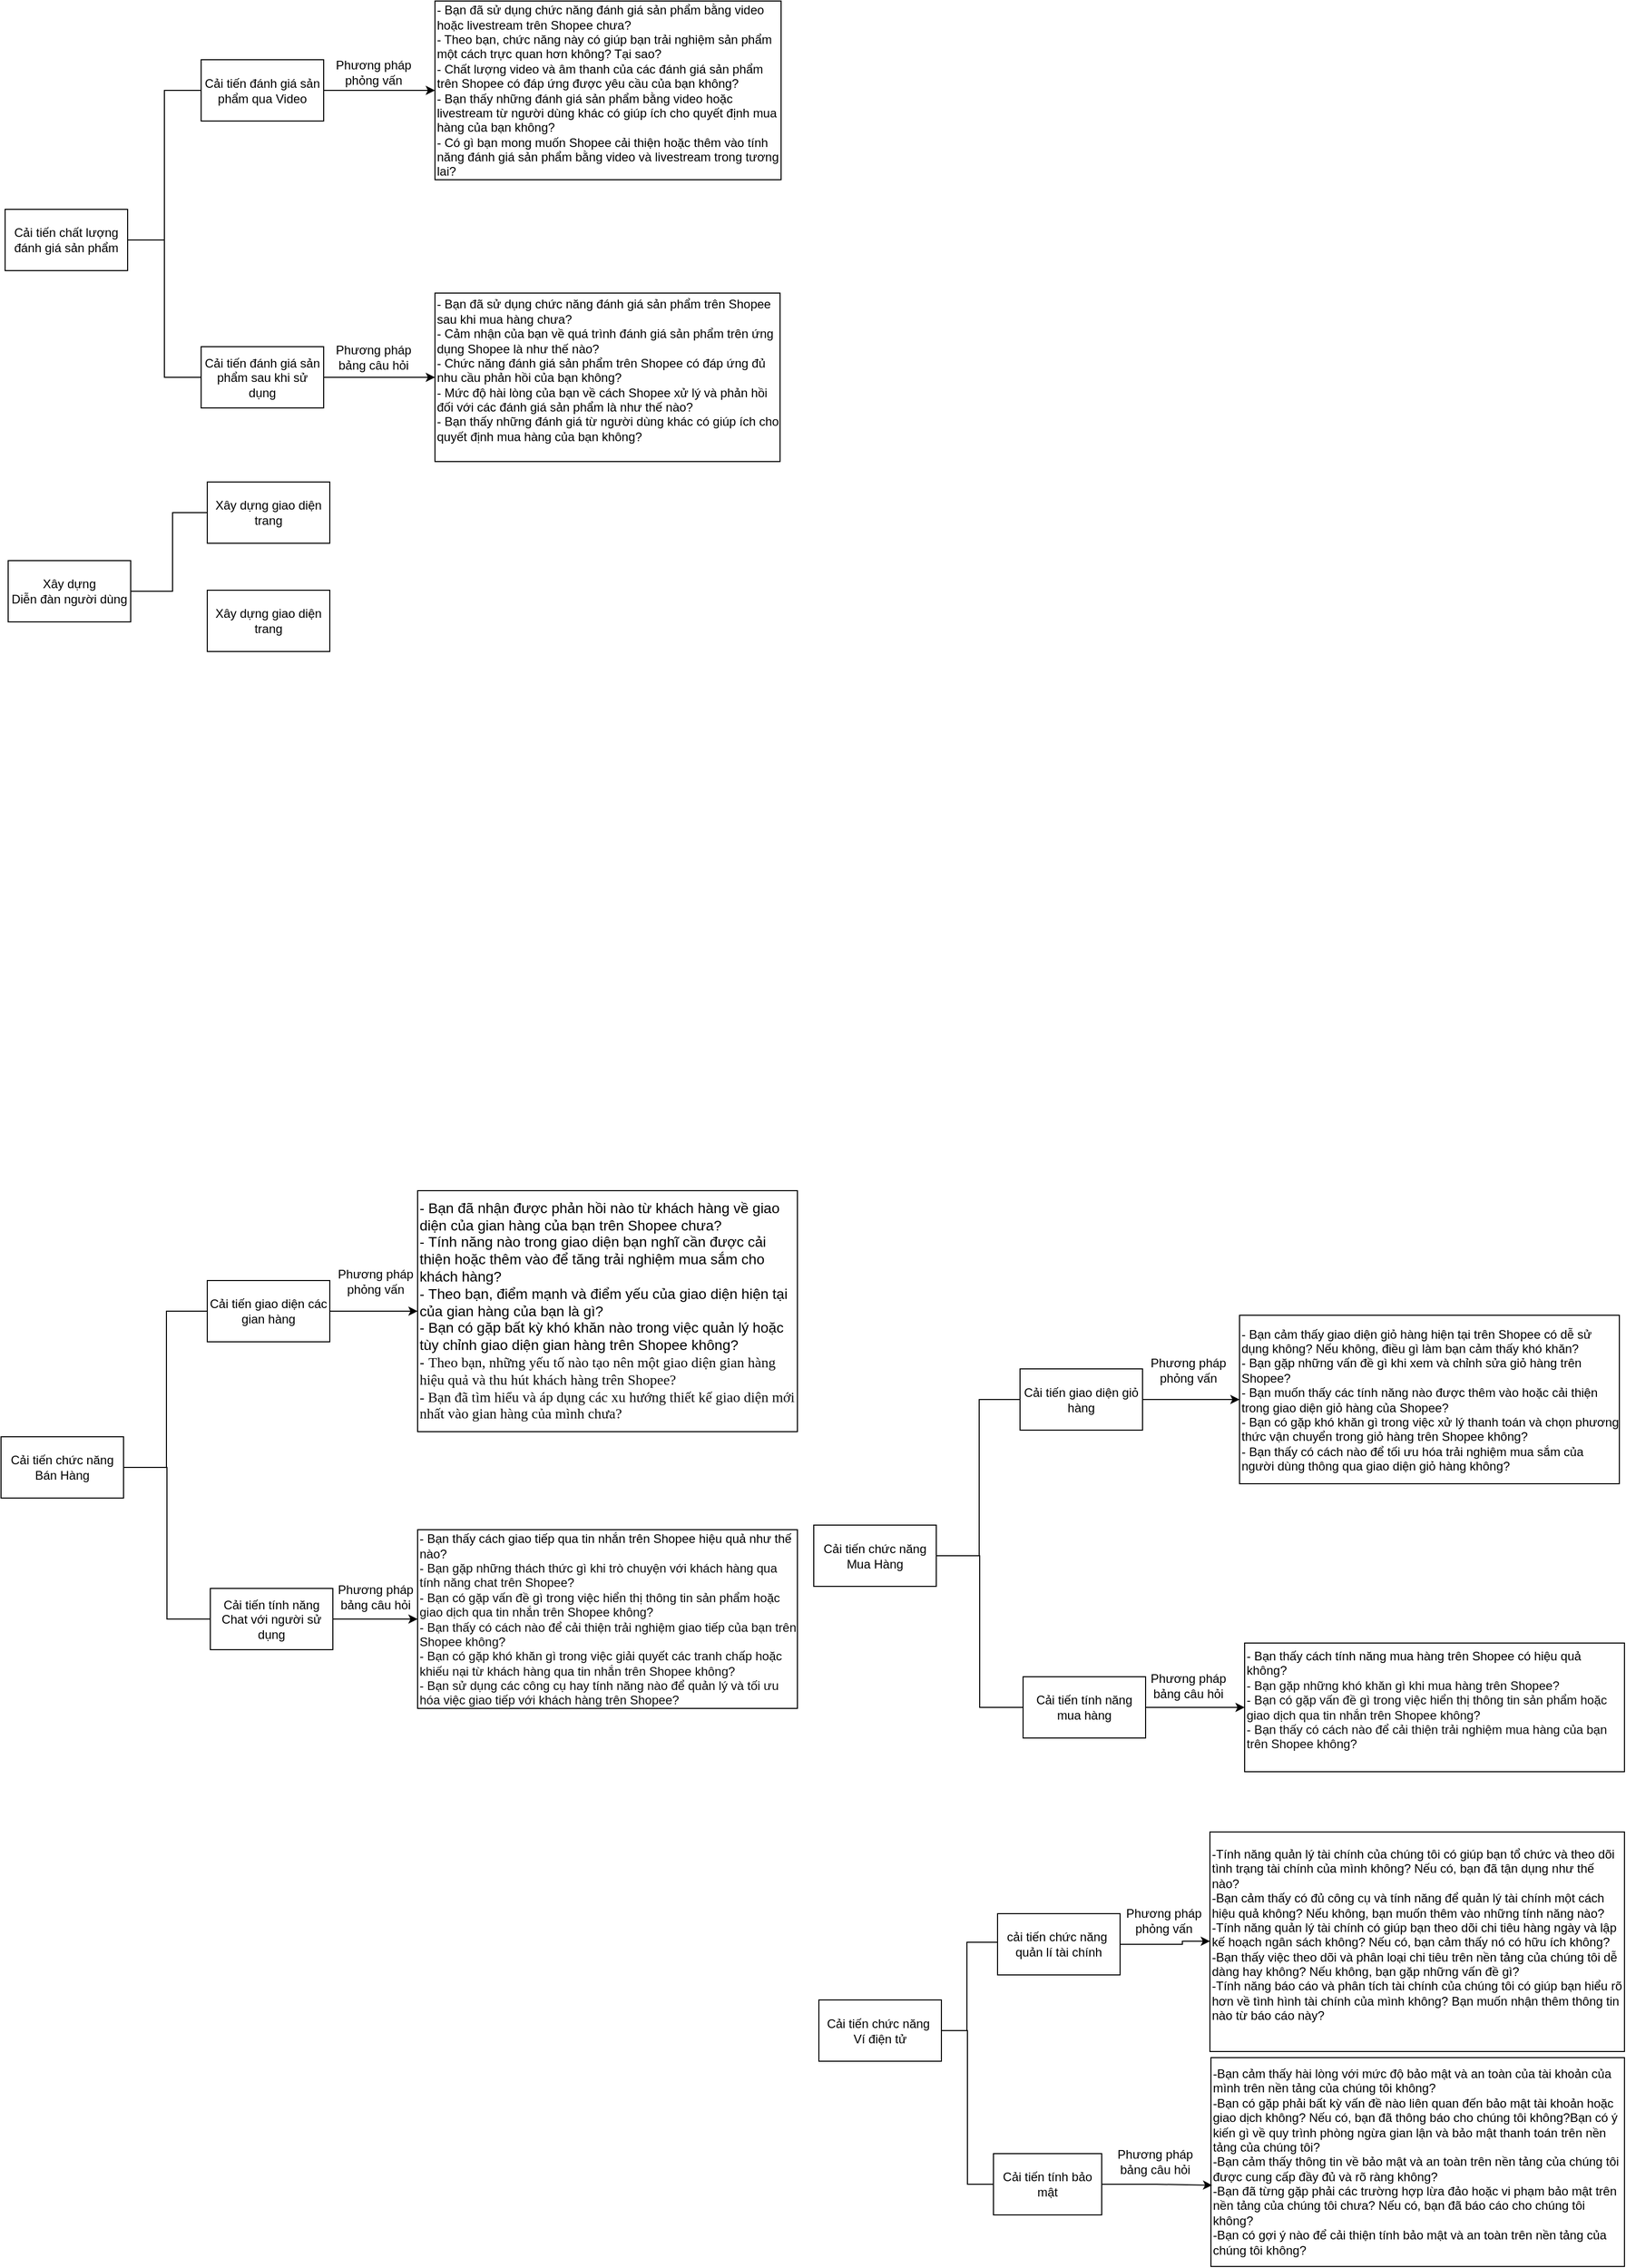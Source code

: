 <mxfile version="22.1.16" type="device">
  <diagram name="Trang-1" id="vEqfixNH55xieeFZCQpO">
    <mxGraphModel dx="636" dy="321" grid="0" gridSize="10" guides="1" tooltips="1" connect="1" arrows="1" fold="1" page="1" pageScale="1" pageWidth="827" pageHeight="1169" math="0" shadow="0">
      <root>
        <mxCell id="0" />
        <mxCell id="1" parent="0" />
        <mxCell id="2SGuvcq9iKbvQjn8U9QS-12" style="edgeStyle=orthogonalEdgeStyle;rounded=0;orthogonalLoop=1;jettySize=auto;html=1;exitX=1;exitY=0.5;exitDx=0;exitDy=0;entryX=0;entryY=0.5;entryDx=0;entryDy=0;endArrow=none;endFill=0;" edge="1" parent="1" source="2SGuvcq9iKbvQjn8U9QS-1" target="2SGuvcq9iKbvQjn8U9QS-10">
          <mxGeometry relative="1" as="geometry" />
        </mxCell>
        <mxCell id="2SGuvcq9iKbvQjn8U9QS-13" style="edgeStyle=orthogonalEdgeStyle;rounded=0;orthogonalLoop=1;jettySize=auto;html=1;exitX=1;exitY=0.5;exitDx=0;exitDy=0;entryX=0;entryY=0.5;entryDx=0;entryDy=0;endArrow=none;endFill=0;" edge="1" parent="1" source="2SGuvcq9iKbvQjn8U9QS-1" target="2SGuvcq9iKbvQjn8U9QS-2">
          <mxGeometry relative="1" as="geometry" />
        </mxCell>
        <mxCell id="2SGuvcq9iKbvQjn8U9QS-1" value="Cải tiến chất lượng đánh giá sản phẩm" style="rounded=0;whiteSpace=wrap;html=1;" vertex="1" parent="1">
          <mxGeometry x="38" y="244" width="120" height="60" as="geometry" />
        </mxCell>
        <mxCell id="2SGuvcq9iKbvQjn8U9QS-20" style="edgeStyle=orthogonalEdgeStyle;rounded=0;orthogonalLoop=1;jettySize=auto;html=1;exitX=1;exitY=0.5;exitDx=0;exitDy=0;entryX=0;entryY=0.5;entryDx=0;entryDy=0;" edge="1" parent="1" source="2SGuvcq9iKbvQjn8U9QS-2" target="2SGuvcq9iKbvQjn8U9QS-19">
          <mxGeometry relative="1" as="geometry" />
        </mxCell>
        <mxCell id="2SGuvcq9iKbvQjn8U9QS-2" value="Cải tiến đánh giá sản phẩm qua Video" style="rounded=0;whiteSpace=wrap;html=1;" vertex="1" parent="1">
          <mxGeometry x="230" y="97.5" width="120" height="60" as="geometry" />
        </mxCell>
        <mxCell id="2SGuvcq9iKbvQjn8U9QS-24" style="edgeStyle=orthogonalEdgeStyle;rounded=0;orthogonalLoop=1;jettySize=auto;html=1;exitX=1;exitY=0.5;exitDx=0;exitDy=0;entryX=0;entryY=0.5;entryDx=0;entryDy=0;" edge="1" parent="1" source="2SGuvcq9iKbvQjn8U9QS-10" target="2SGuvcq9iKbvQjn8U9QS-22">
          <mxGeometry relative="1" as="geometry" />
        </mxCell>
        <mxCell id="2SGuvcq9iKbvQjn8U9QS-10" value="Cải tiến đánh giá sản phẩm sau khi sử dụng" style="rounded=0;whiteSpace=wrap;html=1;" vertex="1" parent="1">
          <mxGeometry x="230" y="378.5" width="120" height="60" as="geometry" />
        </mxCell>
        <mxCell id="2SGuvcq9iKbvQjn8U9QS-19" value="&lt;div&gt;- Bạn đã sử dụng chức năng đánh giá sản phẩm bằng video hoặc livestream trên Shopee chưa?&lt;/div&gt;&lt;div&gt;- Theo bạn, chức năng này có giúp bạn trải nghiệm sản phẩm một cách trực quan hơn không? Tại sao?&lt;/div&gt;&lt;div&gt;- Chất lượng video và âm thanh của các đánh giá sản phẩm trên Shopee có đáp ứng được yêu cầu của bạn không?&lt;/div&gt;&lt;div&gt;- Bạn thấy những đánh giá sản phẩm bằng video hoặc livestream từ người dùng khác có giúp ích cho quyết định mua hàng của bạn không?&lt;/div&gt;&lt;div&gt;- Có gì bạn mong muốn Shopee cải thiện hoặc thêm vào tính năng đánh giá sản phẩm bằng video và livestream trong tương lai?&lt;/div&gt;" style="rounded=0;whiteSpace=wrap;html=1;align=left;" vertex="1" parent="1">
          <mxGeometry x="459" y="40" width="339" height="175" as="geometry" />
        </mxCell>
        <mxCell id="2SGuvcq9iKbvQjn8U9QS-21" value="Phương pháp &lt;br&gt;phỏng vấn" style="text;html=1;strokeColor=none;fillColor=none;align=center;verticalAlign=middle;whiteSpace=wrap;rounded=0;" vertex="1" parent="1">
          <mxGeometry x="356" y="95" width="86" height="30" as="geometry" />
        </mxCell>
        <mxCell id="2SGuvcq9iKbvQjn8U9QS-22" value="&lt;div&gt;- Bạn đã sử dụng chức năng đánh giá sản phẩm trên Shopee sau khi mua hàng chưa?&lt;/div&gt;&lt;div&gt;- Cảm nhận của bạn về quá trình đánh giá sản phẩm trên ứng dụng Shopee là như thế nào?&lt;/div&gt;&lt;div&gt;- Chức năng đánh giá sản phẩm trên Shopee có đáp ứng đủ nhu cầu phản hồi của bạn không?&lt;/div&gt;&lt;div&gt;- Mức độ hài lòng của bạn về cách Shopee xử lý và phản hồi đối với các đánh giá sản phẩm là như thế nào?&lt;/div&gt;&lt;div&gt;- Bạn thấy những đánh giá từ người dùng khác có giúp ích cho quyết định mua hàng của bạn không?&lt;/div&gt;&lt;div&gt;&lt;br&gt;&lt;/div&gt;" style="rounded=0;whiteSpace=wrap;html=1;align=left;" vertex="1" parent="1">
          <mxGeometry x="459" y="326" width="338" height="165" as="geometry" />
        </mxCell>
        <mxCell id="2SGuvcq9iKbvQjn8U9QS-23" value="Phương pháp bảng câu hỏi" style="text;html=1;strokeColor=none;fillColor=none;align=center;verticalAlign=middle;whiteSpace=wrap;rounded=0;" vertex="1" parent="1">
          <mxGeometry x="356" y="374" width="86" height="30" as="geometry" />
        </mxCell>
        <mxCell id="2SGuvcq9iKbvQjn8U9QS-43" style="edgeStyle=orthogonalEdgeStyle;rounded=0;orthogonalLoop=1;jettySize=auto;html=1;exitX=1;exitY=0.5;exitDx=0;exitDy=0;endArrow=none;endFill=0;" edge="1" parent="1" source="2SGuvcq9iKbvQjn8U9QS-42" target="2SGuvcq9iKbvQjn8U9QS-44">
          <mxGeometry relative="1" as="geometry">
            <mxPoint x="207.429" y="543.571" as="targetPoint" />
            <Array as="points">
              <mxPoint x="202" y="618" />
              <mxPoint x="202" y="541" />
            </Array>
          </mxGeometry>
        </mxCell>
        <mxCell id="2SGuvcq9iKbvQjn8U9QS-42" value="Xây dựng &lt;br&gt;Diễn đàn người dùng" style="rounded=0;whiteSpace=wrap;html=1;" vertex="1" parent="1">
          <mxGeometry x="41" y="588" width="120" height="60" as="geometry" />
        </mxCell>
        <mxCell id="2SGuvcq9iKbvQjn8U9QS-44" value="Xây dựng giao diện trang" style="rounded=0;whiteSpace=wrap;html=1;" vertex="1" parent="1">
          <mxGeometry x="235.999" y="511.001" width="120" height="60" as="geometry" />
        </mxCell>
        <mxCell id="2SGuvcq9iKbvQjn8U9QS-45" value="Xây dựng giao diện trang" style="rounded=0;whiteSpace=wrap;html=1;" vertex="1" parent="1">
          <mxGeometry x="235.999" y="617.001" width="120" height="60" as="geometry" />
        </mxCell>
        <mxCell id="2SGuvcq9iKbvQjn8U9QS-46" style="edgeStyle=orthogonalEdgeStyle;rounded=0;orthogonalLoop=1;jettySize=auto;html=1;exitX=1;exitY=0.5;exitDx=0;exitDy=0;endArrow=none;endFill=0;entryX=0;entryY=0.5;entryDx=0;entryDy=0;" edge="1" parent="1" source="2SGuvcq9iKbvQjn8U9QS-47" target="2SGuvcq9iKbvQjn8U9QS-48">
          <mxGeometry relative="1" as="geometry">
            <mxPoint x="201.429" y="1282.571" as="targetPoint" />
            <Array as="points">
              <mxPoint x="196" y="1476" />
              <mxPoint x="196" y="1323" />
            </Array>
          </mxGeometry>
        </mxCell>
        <mxCell id="2SGuvcq9iKbvQjn8U9QS-50" style="edgeStyle=orthogonalEdgeStyle;rounded=0;orthogonalLoop=1;jettySize=auto;html=1;exitX=1;exitY=0.5;exitDx=0;exitDy=0;entryX=0;entryY=0.5;entryDx=0;entryDy=0;endArrow=none;endFill=0;" edge="1" parent="1" source="2SGuvcq9iKbvQjn8U9QS-47" target="2SGuvcq9iKbvQjn8U9QS-49">
          <mxGeometry relative="1" as="geometry" />
        </mxCell>
        <mxCell id="2SGuvcq9iKbvQjn8U9QS-47" value="Cải tiến chức năng Bán Hàng" style="rounded=0;whiteSpace=wrap;html=1;" vertex="1" parent="1">
          <mxGeometry x="34" y="1446" width="120" height="60" as="geometry" />
        </mxCell>
        <mxCell id="2SGuvcq9iKbvQjn8U9QS-52" value="" style="edgeStyle=orthogonalEdgeStyle;rounded=0;orthogonalLoop=1;jettySize=auto;html=1;" edge="1" parent="1" source="2SGuvcq9iKbvQjn8U9QS-48" target="2SGuvcq9iKbvQjn8U9QS-51">
          <mxGeometry relative="1" as="geometry" />
        </mxCell>
        <mxCell id="2SGuvcq9iKbvQjn8U9QS-48" value="Cải tiến giao diện các gian hàng" style="rounded=0;whiteSpace=wrap;html=1;" vertex="1" parent="1">
          <mxGeometry x="235.999" y="1293.001" width="120" height="60" as="geometry" />
        </mxCell>
        <mxCell id="2SGuvcq9iKbvQjn8U9QS-54" style="edgeStyle=orthogonalEdgeStyle;rounded=0;orthogonalLoop=1;jettySize=auto;html=1;exitX=1;exitY=0.5;exitDx=0;exitDy=0;entryX=0;entryY=0.5;entryDx=0;entryDy=0;" edge="1" parent="1" source="2SGuvcq9iKbvQjn8U9QS-49" target="2SGuvcq9iKbvQjn8U9QS-53">
          <mxGeometry relative="1" as="geometry" />
        </mxCell>
        <mxCell id="2SGuvcq9iKbvQjn8U9QS-49" value="Cải tiến tính năng Chat với người sử dụng" style="rounded=0;whiteSpace=wrap;html=1;" vertex="1" parent="1">
          <mxGeometry x="238.999" y="1594.501" width="120" height="60" as="geometry" />
        </mxCell>
        <mxCell id="2SGuvcq9iKbvQjn8U9QS-51" value="&lt;font style=&quot;font-size: 14px;&quot; face=&quot;Helvetica&quot;&gt;-&amp;nbsp;Bạn đã nhận được phản hồi nào từ khách hàng về giao diện của gian hàng của bạn trên Shopee chưa?&lt;br&gt;-&amp;nbsp;Tính năng nào trong giao diện bạn nghĩ cần được cải thiện hoặc thêm vào để tăng trải nghiệm mua sắm cho khách hàng?&lt;br&gt;-&amp;nbsp;Theo bạn, điểm mạnh và điểm yếu của giao diện hiện tại của gian hàng của bạn là gì?&lt;br&gt;-&amp;nbsp;Bạn có gặp bất kỳ khó khăn nào trong việc quản lý hoặc tùy chỉnh giao diện gian hàng trên Shopee không?&lt;br&gt;-&amp;nbsp;&lt;/font&gt;&lt;span style=&quot;font-size: 14px; font-family: ahrWXn85Rlz0F-WvfhpV; background-color: rgb(255, 255, 255); color: rgb(13, 13, 13);&quot;&gt;Theo bạn, những yếu tố nào tạo nên một giao diện gian hàng hiệu quả và thu hút khách hàng trên Shopee?&lt;br&gt;&lt;/span&gt;&lt;span style=&quot;font-size: 14px; font-family: ahrWXn85Rlz0F-WvfhpV; background-color: rgb(255, 255, 255); color: rgb(13, 13, 13);&quot;&gt;- Bạn đã tìm hiểu và áp dụng các xu hướng thiết kế giao diện mới nhất vào gian hàng của mình chưa?&lt;/span&gt;&lt;span style=&quot;font-size: 14px; font-family: ahrWXn85Rlz0F-WvfhpV; background-color: rgb(255, 255, 255); color: rgb(13, 13, 13);&quot;&gt;&lt;br&gt;&lt;/span&gt;" style="rounded=0;whiteSpace=wrap;html=1;align=left;" vertex="1" parent="1">
          <mxGeometry x="442" y="1205" width="372" height="236" as="geometry" />
        </mxCell>
        <mxCell id="2SGuvcq9iKbvQjn8U9QS-53" value="&lt;font style=&quot;font-size: 12px;&quot;&gt;-&amp;nbsp;&lt;/font&gt;Bạn thấy cách giao tiếp qua tin nhắn trên Shopee hiệu quả như thế nào?&lt;br&gt;&lt;span style=&quot;background-color: rgb(255, 255, 255); color: rgb(13, 13, 13);&quot;&gt;- Bạn gặp những thách thức gì khi trò chuyện với khách hàng qua tính năng chat trên Shopee?&lt;br&gt;&lt;/span&gt;&lt;span style=&quot;background-color: rgb(255, 255, 255); color: rgb(13, 13, 13);&quot;&gt;- Bạn có gặp vấn đề gì trong việc hiển thị thông tin sản phẩm hoặc giao dịch qua tin nhắn trên Shopee không?&lt;br&gt;&lt;/span&gt;&lt;span style=&quot;background-color: rgb(255, 255, 255); color: rgb(13, 13, 13);&quot;&gt;- Bạn thấy có cách nào để cải thiện trải nghiệm giao tiếp của bạn trên Shopee không?&lt;br&gt;&lt;/span&gt;&lt;span style=&quot;background-color: rgb(255, 255, 255); color: rgb(13, 13, 13);&quot;&gt;- Bạn có gặp khó khăn gì trong việc giải quyết các tranh chấp hoặc khiếu nại từ khách hàng qua tin nhắn trên Shopee không?&lt;br&gt;&lt;/span&gt;&lt;span style=&quot;background-color: rgb(255, 255, 255); color: rgb(13, 13, 13);&quot;&gt;- Bạn sử dụng các công cụ hay tính năng nào để quản lý và tối ưu hóa việc giao tiếp với khách hàng trên Shopee?&lt;/span&gt;&lt;span style=&quot;background-color: rgb(255, 255, 255); color: rgb(13, 13, 13);&quot;&gt;&lt;br&gt;&lt;/span&gt;" style="rounded=0;whiteSpace=wrap;html=1;align=left;fontFamily=Helvetica;fontSize=12;" vertex="1" parent="1">
          <mxGeometry x="442" y="1537" width="372" height="175" as="geometry" />
        </mxCell>
        <mxCell id="2SGuvcq9iKbvQjn8U9QS-55" value="Phương pháp&lt;br&gt;phỏng vấn" style="text;html=1;strokeColor=none;fillColor=none;align=center;verticalAlign=middle;whiteSpace=wrap;rounded=0;" vertex="1" parent="1">
          <mxGeometry x="363" y="1279" width="76" height="30" as="geometry" />
        </mxCell>
        <mxCell id="2SGuvcq9iKbvQjn8U9QS-56" value="Phương pháp&lt;br&gt;bảng câu hỏi" style="text;html=1;strokeColor=none;fillColor=none;align=center;verticalAlign=middle;whiteSpace=wrap;rounded=0;" vertex="1" parent="1">
          <mxGeometry x="363" y="1588" width="76" height="30" as="geometry" />
        </mxCell>
        <mxCell id="2SGuvcq9iKbvQjn8U9QS-57" style="edgeStyle=orthogonalEdgeStyle;rounded=0;orthogonalLoop=1;jettySize=auto;html=1;exitX=1;exitY=0.5;exitDx=0;exitDy=0;endArrow=none;endFill=0;entryX=0;entryY=0.5;entryDx=0;entryDy=0;" edge="1" parent="1" source="2SGuvcq9iKbvQjn8U9QS-59" target="2SGuvcq9iKbvQjn8U9QS-61">
          <mxGeometry relative="1" as="geometry">
            <mxPoint x="997.429" y="1369.071" as="targetPoint" />
            <Array as="points">
              <mxPoint x="992" y="1562.5" />
              <mxPoint x="992" y="1409.5" />
            </Array>
          </mxGeometry>
        </mxCell>
        <mxCell id="2SGuvcq9iKbvQjn8U9QS-58" style="edgeStyle=orthogonalEdgeStyle;rounded=0;orthogonalLoop=1;jettySize=auto;html=1;exitX=1;exitY=0.5;exitDx=0;exitDy=0;entryX=0;entryY=0.5;entryDx=0;entryDy=0;endArrow=none;endFill=0;" edge="1" parent="1" source="2SGuvcq9iKbvQjn8U9QS-59" target="2SGuvcq9iKbvQjn8U9QS-63">
          <mxGeometry relative="1" as="geometry" />
        </mxCell>
        <mxCell id="2SGuvcq9iKbvQjn8U9QS-59" value="Cải tiến chức năng Mua Hàng" style="rounded=0;whiteSpace=wrap;html=1;" vertex="1" parent="1">
          <mxGeometry x="830" y="1532.5" width="120" height="60" as="geometry" />
        </mxCell>
        <mxCell id="2SGuvcq9iKbvQjn8U9QS-60" value="" style="edgeStyle=orthogonalEdgeStyle;rounded=0;orthogonalLoop=1;jettySize=auto;html=1;" edge="1" parent="1" source="2SGuvcq9iKbvQjn8U9QS-61" target="2SGuvcq9iKbvQjn8U9QS-64">
          <mxGeometry relative="1" as="geometry" />
        </mxCell>
        <mxCell id="2SGuvcq9iKbvQjn8U9QS-61" value="Cải tiến giao diện giỏ hàng" style="rounded=0;whiteSpace=wrap;html=1;" vertex="1" parent="1">
          <mxGeometry x="1031.999" y="1379.501" width="120" height="60" as="geometry" />
        </mxCell>
        <mxCell id="2SGuvcq9iKbvQjn8U9QS-62" style="edgeStyle=orthogonalEdgeStyle;rounded=0;orthogonalLoop=1;jettySize=auto;html=1;exitX=1;exitY=0.5;exitDx=0;exitDy=0;entryX=0;entryY=0.5;entryDx=0;entryDy=0;" edge="1" parent="1" source="2SGuvcq9iKbvQjn8U9QS-63" target="2SGuvcq9iKbvQjn8U9QS-65">
          <mxGeometry relative="1" as="geometry" />
        </mxCell>
        <mxCell id="2SGuvcq9iKbvQjn8U9QS-63" value="Cải tiến tính năng mua hàng" style="rounded=0;whiteSpace=wrap;html=1;" vertex="1" parent="1">
          <mxGeometry x="1034.999" y="1681.001" width="120" height="60" as="geometry" />
        </mxCell>
        <mxCell id="2SGuvcq9iKbvQjn8U9QS-64" value="- Bạn cảm thấy giao diện giỏ hàng hiện tại trên Shopee có dễ sử dụng không? Nếu không, điều gì làm bạn cảm thấy khó khăn?&lt;br&gt;- Bạn gặp những vấn đề gì khi xem và chỉnh sửa giỏ hàng trên Shopee?&lt;br&gt;- Bạn muốn thấy các tính năng nào được thêm vào hoặc cải thiện trong giao diện giỏ hàng của Shopee?&lt;br&gt;- Bạn có gặp khó khăn gì trong việc xử lý thanh toán và chọn phương thức vận chuyển trong giỏ hàng trên Shopee không?&lt;br&gt;- Bạn thấy có cách nào để tối ưu hóa trải nghiệm mua sắm của người dùng thông qua giao diện giỏ hàng không?" style="rounded=0;whiteSpace=wrap;html=1;align=left;" vertex="1" parent="1">
          <mxGeometry x="1247" y="1327" width="372" height="165" as="geometry" />
        </mxCell>
        <mxCell id="2SGuvcq9iKbvQjn8U9QS-65" value="&lt;font style=&quot;font-size: 12px;&quot;&gt;-&amp;nbsp;&lt;/font&gt;Bạn thấy cách tính năng mua hàng trên Shopee có hiệu quả không?&lt;br&gt;&lt;span style=&quot;background-color: rgb(255, 255, 255); color: rgb(13, 13, 13);&quot;&gt;- Bạn gặp những khó khăn gì khi mua hàng trên Shopee?&lt;br&gt;&lt;/span&gt;&lt;span style=&quot;background-color: rgb(255, 255, 255); color: rgb(13, 13, 13);&quot;&gt;- Bạn có gặp vấn đề gì trong việc hiển thị thông tin sản phẩm hoặc giao dịch qua tin nhắn trên Shopee không?&lt;br&gt;&lt;/span&gt;&lt;span style=&quot;background-color: rgb(255, 255, 255); color: rgb(13, 13, 13);&quot;&gt;- Bạn thấy có cách nào để cải thiện trải nghiệm mua hàng của bạn trên Shopee không?&lt;br&gt;&lt;/span&gt;&lt;span style=&quot;background-color: rgb(255, 255, 255); color: rgb(13, 13, 13);&quot;&gt;&lt;br&gt;&lt;/span&gt;" style="rounded=0;whiteSpace=wrap;html=1;align=left;fontFamily=Helvetica;fontSize=12;" vertex="1" parent="1">
          <mxGeometry x="1252" y="1648" width="372" height="126" as="geometry" />
        </mxCell>
        <mxCell id="2SGuvcq9iKbvQjn8U9QS-66" value="Phương pháp&lt;br&gt;phỏng vấn" style="text;html=1;strokeColor=none;fillColor=none;align=center;verticalAlign=middle;whiteSpace=wrap;rounded=0;" vertex="1" parent="1">
          <mxGeometry x="1159" y="1365.5" width="76" height="30" as="geometry" />
        </mxCell>
        <mxCell id="2SGuvcq9iKbvQjn8U9QS-67" value="Phương pháp&lt;br&gt;bảng câu hỏi" style="text;html=1;strokeColor=none;fillColor=none;align=center;verticalAlign=middle;whiteSpace=wrap;rounded=0;" vertex="1" parent="1">
          <mxGeometry x="1159" y="1674.5" width="76" height="30" as="geometry" />
        </mxCell>
        <mxCell id="2SGuvcq9iKbvQjn8U9QS-71" style="edgeStyle=orthogonalEdgeStyle;rounded=0;orthogonalLoop=1;jettySize=auto;html=1;exitX=1;exitY=0.5;exitDx=0;exitDy=0;endArrow=none;endFill=0;entryX=0;entryY=0.5;entryDx=0;entryDy=0;" edge="1" parent="1" source="2SGuvcq9iKbvQjn8U9QS-73" target="2SGuvcq9iKbvQjn8U9QS-75">
          <mxGeometry relative="1" as="geometry">
            <mxPoint x="1002.429" y="1834.071" as="targetPoint" />
            <Array as="points">
              <mxPoint x="980" y="2028" />
              <mxPoint x="980" y="1941" />
              <mxPoint x="1010" y="1941" />
            </Array>
          </mxGeometry>
        </mxCell>
        <mxCell id="2SGuvcq9iKbvQjn8U9QS-72" style="edgeStyle=orthogonalEdgeStyle;rounded=0;orthogonalLoop=1;jettySize=auto;html=1;exitX=1;exitY=0.5;exitDx=0;exitDy=0;entryX=0;entryY=0.5;entryDx=0;entryDy=0;endArrow=none;endFill=0;" edge="1" parent="1" source="2SGuvcq9iKbvQjn8U9QS-73" target="2SGuvcq9iKbvQjn8U9QS-77">
          <mxGeometry relative="1" as="geometry" />
        </mxCell>
        <mxCell id="2SGuvcq9iKbvQjn8U9QS-73" value="Cải tiến chức năng&amp;nbsp;&lt;br&gt;Ví điện tử" style="rounded=0;whiteSpace=wrap;html=1;" vertex="1" parent="1">
          <mxGeometry x="835" y="1997.5" width="120" height="60" as="geometry" />
        </mxCell>
        <mxCell id="2SGuvcq9iKbvQjn8U9QS-74" value="" style="edgeStyle=orthogonalEdgeStyle;rounded=0;orthogonalLoop=1;jettySize=auto;html=1;" edge="1" parent="1" source="2SGuvcq9iKbvQjn8U9QS-75" target="2SGuvcq9iKbvQjn8U9QS-78">
          <mxGeometry relative="1" as="geometry">
            <Array as="points">
              <mxPoint x="1191" y="1943" />
              <mxPoint x="1191" y="1940" />
            </Array>
          </mxGeometry>
        </mxCell>
        <mxCell id="2SGuvcq9iKbvQjn8U9QS-75" value="cải tiến chức năng&amp;nbsp;&lt;br&gt;quản lí tài chính" style="rounded=0;whiteSpace=wrap;html=1;" vertex="1" parent="1">
          <mxGeometry x="1009.999" y="1913.001" width="120" height="60" as="geometry" />
        </mxCell>
        <mxCell id="2SGuvcq9iKbvQjn8U9QS-77" value="Cải tiến tính bảo mật" style="rounded=0;whiteSpace=wrap;html=1;" vertex="1" parent="1">
          <mxGeometry x="1006" y="2148" width="106" height="60" as="geometry" />
        </mxCell>
        <mxCell id="2SGuvcq9iKbvQjn8U9QS-78" value="&lt;div&gt;-Tính năng quản lý tài chính của chúng tôi có giúp bạn tổ chức và theo dõi tình trạng tài chính của mình không? Nếu có, bạn đã tận dụng như thế nào?&lt;/div&gt;&lt;div&gt;&lt;span style=&quot;background-color: initial;&quot;&gt;-Bạn cảm thấy có đủ công cụ và tính năng để quản lý tài chính một cách hiệu quả không? Nếu không, bạn muốn thêm vào những tính năng nào?&lt;/span&gt;&lt;br&gt;&lt;/div&gt;&lt;div&gt;&lt;span style=&quot;background-color: initial;&quot;&gt;-Tính năng quản lý tài chính có giúp bạn theo dõi chi tiêu hàng ngày và lập kế hoạch ngân sách không? Nếu có, bạn cảm thấy nó có hữu ích không?&lt;/span&gt;&lt;br&gt;&lt;/div&gt;&lt;div&gt;&lt;span style=&quot;background-color: initial;&quot;&gt;-Bạn thấy việc theo dõi và phân loại chi tiêu trên nền tảng của chúng tôi dễ dàng hay không? Nếu không, bạn gặp những vấn đề gì?&lt;/span&gt;&lt;br&gt;&lt;/div&gt;&lt;div&gt;&lt;span style=&quot;background-color: initial;&quot;&gt;-Tính năng báo cáo và phân tích tài chính của chúng tôi có giúp bạn hiểu rõ hơn về tình hình tài chính của mình không? Bạn muốn nhận thêm thông tin nào từ báo cáo này?&lt;/span&gt;&lt;br&gt;&lt;/div&gt;&lt;div&gt;&lt;br&gt;&lt;/div&gt;" style="rounded=0;whiteSpace=wrap;html=1;align=left;" vertex="1" parent="1">
          <mxGeometry x="1218" y="1833" width="406" height="215" as="geometry" />
        </mxCell>
        <mxCell id="2SGuvcq9iKbvQjn8U9QS-79" value="&lt;div style=&quot;&quot;&gt;-Bạn cảm thấy hài lòng với mức độ bảo mật và an toàn của tài khoản của mình trên nền tảng của chúng tôi không?&lt;/div&gt;&lt;div style=&quot;&quot;&gt;&lt;span style=&quot;background-color: initial;&quot;&gt;-Bạn có gặp phải bất kỳ vấn đề nào liên quan đến bảo mật tài khoản hoặc giao dịch không? Nếu có, bạn đã thông báo cho chúng tôi không?Bạn có ý kiến gì về quy trình phòng ngừa gian lận và bảo mật thanh toán trên nền tảng của chúng tôi?&lt;/span&gt;&lt;br&gt;&lt;/div&gt;&lt;div style=&quot;&quot;&gt;&lt;span style=&quot;background-color: initial;&quot;&gt;-Bạn cảm thấy thông tin về bảo mật và an toàn trên nền tảng của chúng tôi được cung cấp đầy đủ và rõ ràng không?&lt;/span&gt;&lt;br&gt;&lt;/div&gt;&lt;div style=&quot;&quot;&gt;&lt;span style=&quot;background-color: initial;&quot;&gt;-Bạn đã từng gặp phải các trường hợp lừa đảo hoặc vi phạm bảo mật trên nền tảng của chúng tôi chưa? Nếu có, bạn đã báo cáo cho chúng tôi không?&lt;/span&gt;&lt;br&gt;&lt;/div&gt;&lt;div style=&quot;&quot;&gt;&lt;span style=&quot;background-color: initial;&quot;&gt;-Bạn có gợi ý nào để cải thiện tính bảo mật và an toàn trên nền tảng của chúng tôi không?&lt;/span&gt;&lt;br&gt;&lt;/div&gt;" style="rounded=0;whiteSpace=wrap;html=1;align=left;fontFamily=Helvetica;fontSize=12;" vertex="1" parent="1">
          <mxGeometry x="1219" y="2054" width="405" height="204.5" as="geometry" />
        </mxCell>
        <mxCell id="2SGuvcq9iKbvQjn8U9QS-80" value="Phương pháp&lt;br&gt;phỏng vấn" style="text;html=1;strokeColor=none;fillColor=none;align=center;verticalAlign=middle;whiteSpace=wrap;rounded=0;" vertex="1" parent="1">
          <mxGeometry x="1135" y="1905" width="76" height="30" as="geometry" />
        </mxCell>
        <mxCell id="2SGuvcq9iKbvQjn8U9QS-81" value="Phương pháp&lt;br&gt;bảng câu hỏi" style="text;html=1;strokeColor=none;fillColor=none;align=center;verticalAlign=middle;whiteSpace=wrap;rounded=0;" vertex="1" parent="1">
          <mxGeometry x="1118" y="2141.25" width="93" height="30" as="geometry" />
        </mxCell>
        <mxCell id="2SGuvcq9iKbvQjn8U9QS-87" style="edgeStyle=orthogonalEdgeStyle;rounded=0;orthogonalLoop=1;jettySize=auto;html=1;exitX=1;exitY=0.5;exitDx=0;exitDy=0;entryX=0.003;entryY=0.611;entryDx=0;entryDy=0;entryPerimeter=0;" edge="1" parent="1" source="2SGuvcq9iKbvQjn8U9QS-77" target="2SGuvcq9iKbvQjn8U9QS-79">
          <mxGeometry relative="1" as="geometry" />
        </mxCell>
      </root>
    </mxGraphModel>
  </diagram>
</mxfile>
